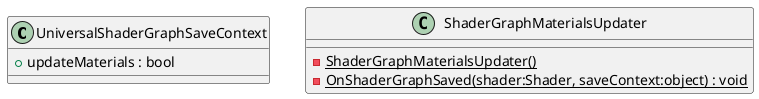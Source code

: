 @startuml
class UniversalShaderGraphSaveContext {
    + updateMaterials : bool
}
class ShaderGraphMaterialsUpdater {
    {static} - ShaderGraphMaterialsUpdater()
    {static} - OnShaderGraphSaved(shader:Shader, saveContext:object) : void
}
@enduml
